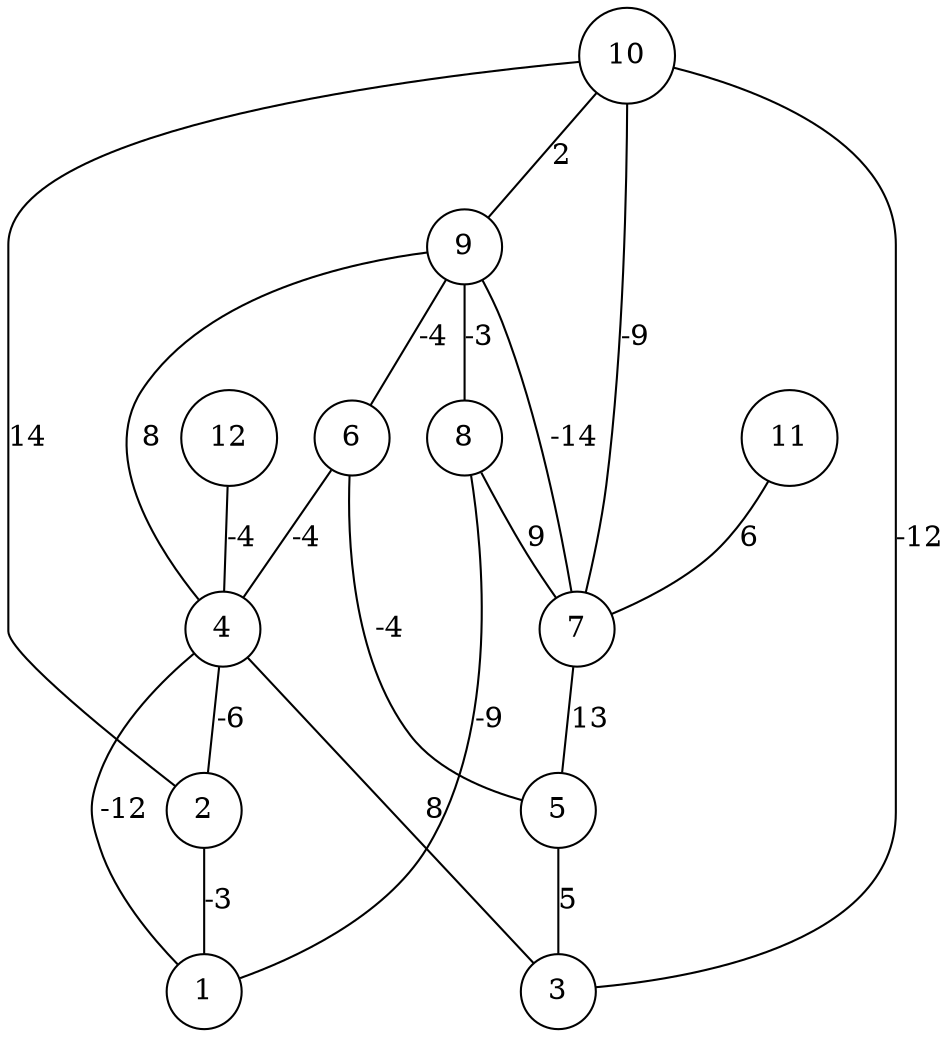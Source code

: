 graph { 
	 fontname="Helvetica,Arial,sans-serif" 
	 node [shape = circle]; 
	 12 -- 4 [label = "-4"];
	 11 -- 7 [label = "6"];
	 10 -- 2 [label = "14"];
	 10 -- 3 [label = "-12"];
	 10 -- 7 [label = "-9"];
	 10 -- 9 [label = "2"];
	 9 -- 4 [label = "8"];
	 9 -- 6 [label = "-4"];
	 9 -- 7 [label = "-14"];
	 9 -- 8 [label = "-3"];
	 8 -- 1 [label = "-9"];
	 8 -- 7 [label = "9"];
	 7 -- 5 [label = "13"];
	 6 -- 4 [label = "-4"];
	 6 -- 5 [label = "-4"];
	 5 -- 3 [label = "5"];
	 4 -- 1 [label = "-12"];
	 4 -- 2 [label = "-6"];
	 4 -- 3 [label = "8"];
	 2 -- 1 [label = "-3"];
	 1;
	 2;
	 3;
	 4;
	 5;
	 6;
	 7;
	 8;
	 9;
	 10;
	 11;
	 12;
}
